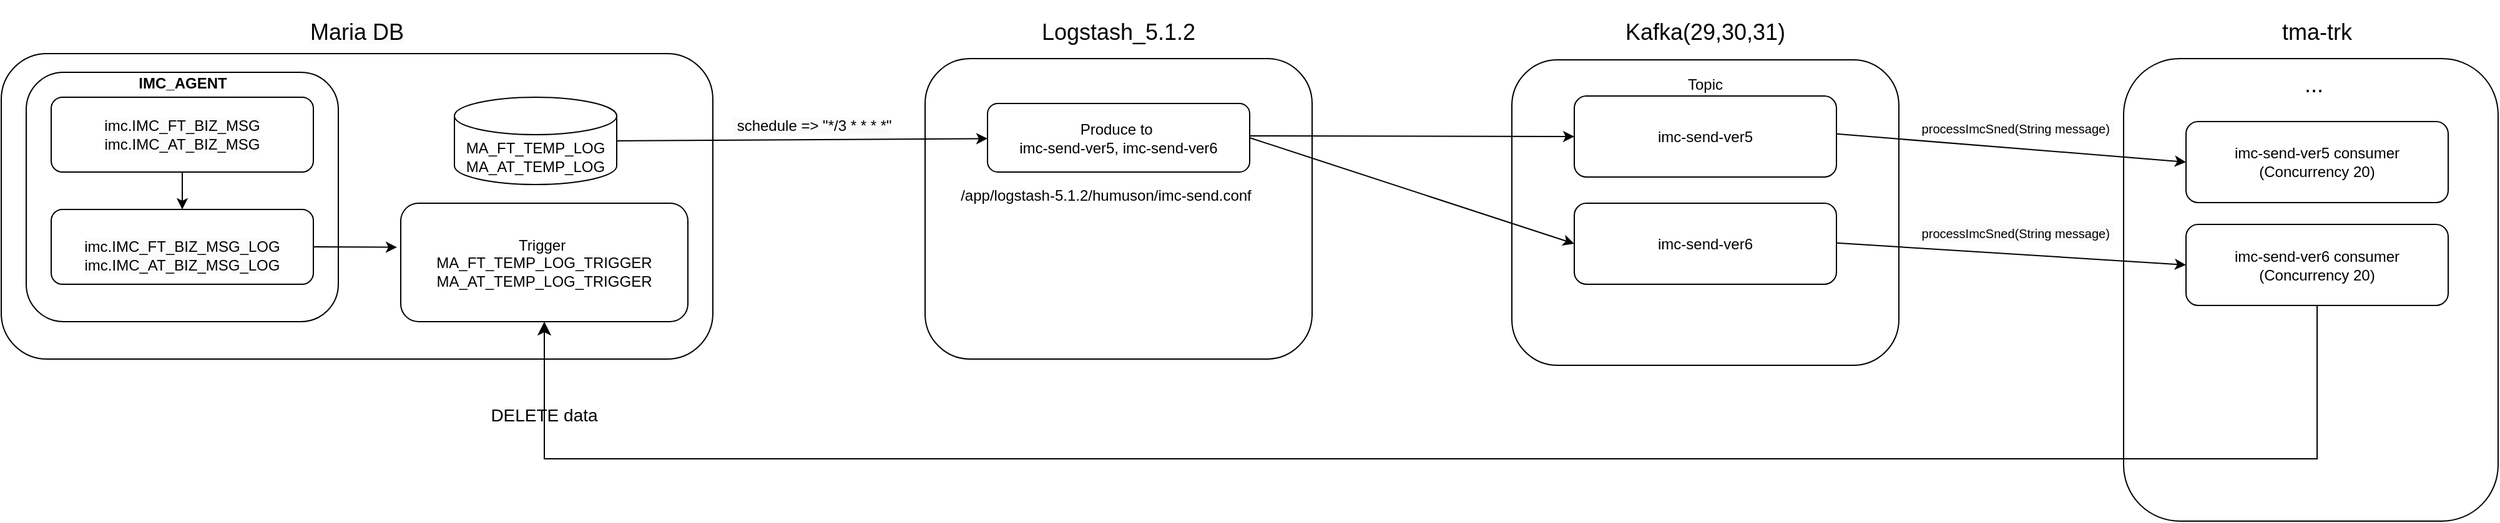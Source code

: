 <mxfile version="26.0.5">
  <diagram name="페이지-1" id="EIWsYM2r6ZabzUC5wO5q">
    <mxGraphModel dx="1416" dy="712" grid="1" gridSize="10" guides="1" tooltips="1" connect="1" arrows="1" fold="1" page="1" pageScale="1" pageWidth="827" pageHeight="1169" math="0" shadow="0">
      <root>
        <mxCell id="0" />
        <mxCell id="1" parent="0" />
        <mxCell id="D5hKf2jFQNWXoEHRUFzK-7" value="" style="rounded=1;whiteSpace=wrap;html=1;" vertex="1" parent="1">
          <mxGeometry x="50" y="95" width="570" height="245" as="geometry" />
        </mxCell>
        <mxCell id="D5hKf2jFQNWXoEHRUFzK-12" value="" style="rounded=1;whiteSpace=wrap;html=1;" vertex="1" parent="1">
          <mxGeometry x="70" y="110" width="250" height="200" as="geometry" />
        </mxCell>
        <mxCell id="D5hKf2jFQNWXoEHRUFzK-3" value="Trigger&amp;nbsp;&lt;div&gt;MA_FT_TEMP_LOG_TRIGGER&lt;/div&gt;&lt;div&gt;MA_AT_TEMP_LOG_TRIGGER&lt;/div&gt;" style="rounded=1;whiteSpace=wrap;html=1;" vertex="1" parent="1">
          <mxGeometry x="370" y="215" width="230" height="95" as="geometry" />
        </mxCell>
        <mxCell id="D5hKf2jFQNWXoEHRUFzK-8" value="&lt;h3&gt;&lt;span style=&quot;color: rgb(0, 0, 0); font-family: Helvetica; font-style: normal; font-variant-ligatures: normal; font-variant-caps: normal; font-weight: 400; letter-spacing: normal; orphans: 2; text-align: center; text-indent: 0px; text-transform: none; widows: 2; word-spacing: 0px; -webkit-text-stroke-width: 0px; white-space: normal; background-color: rgb(251, 251, 251); text-decoration-thickness: initial; text-decoration-style: initial; text-decoration-color: initial; float: none; display: inline !important;&quot;&gt;&lt;font style=&quot;font-size: 18px;&quot;&gt;Maria DB&lt;/font&gt;&lt;/span&gt;&lt;/h3&gt;" style="text;html=1;align=center;verticalAlign=middle;whiteSpace=wrap;rounded=0;" vertex="1" parent="1">
          <mxGeometry x="265" y="60" width="140" height="35" as="geometry" />
        </mxCell>
        <mxCell id="D5hKf2jFQNWXoEHRUFzK-9" value="&lt;br style=&quot;forced-color-adjust: none; color: rgb(0, 0, 0); font-family: Helvetica; font-size: 12px; font-style: normal; font-variant-ligatures: normal; font-variant-caps: normal; font-weight: 400; letter-spacing: normal; orphans: 2; text-align: center; text-indent: 0px; text-transform: none; widows: 2; word-spacing: 0px; -webkit-text-stroke-width: 0px; white-space: normal; background-color: rgb(251, 251, 251); text-decoration-thickness: initial; text-decoration-style: initial; text-decoration-color: initial;&quot;&gt;&lt;div style=&quot;forced-color-adjust: none; color: rgb(0, 0, 0); font-family: Helvetica; font-size: 12px; font-style: normal; font-variant-ligatures: normal; font-variant-caps: normal; font-weight: 400; letter-spacing: normal; orphans: 2; text-align: center; text-indent: 0px; text-transform: none; widows: 2; word-spacing: 0px; -webkit-text-stroke-width: 0px; white-space: normal; background-color: rgb(251, 251, 251); text-decoration-thickness: initial; text-decoration-style: initial; text-decoration-color: initial;&quot;&gt;imc.IMC_FT_BIZ_MSG_LOG&lt;/div&gt;&lt;div style=&quot;forced-color-adjust: none; color: rgb(0, 0, 0); font-family: Helvetica; font-size: 12px; font-style: normal; font-variant-ligatures: normal; font-variant-caps: normal; font-weight: 400; letter-spacing: normal; orphans: 2; text-align: center; text-indent: 0px; text-transform: none; widows: 2; word-spacing: 0px; -webkit-text-stroke-width: 0px; white-space: normal; background-color: rgb(251, 251, 251); text-decoration-thickness: initial; text-decoration-style: initial; text-decoration-color: initial;&quot;&gt;imc.IMC_AT_BIZ_MSG_LOG&lt;/div&gt;" style="rounded=1;whiteSpace=wrap;html=1;" vertex="1" parent="1">
          <mxGeometry x="90" y="220" width="210" height="60" as="geometry" />
        </mxCell>
        <mxCell id="D5hKf2jFQNWXoEHRUFzK-10" value="&lt;span style=&quot;color: rgb(0, 0, 0); font-family: Helvetica; font-size: 12px; font-style: normal; font-variant-ligatures: normal; font-variant-caps: normal; font-weight: 400; letter-spacing: normal; orphans: 2; text-align: center; text-indent: 0px; text-transform: none; widows: 2; word-spacing: 0px; -webkit-text-stroke-width: 0px; white-space: normal; background-color: rgb(251, 251, 251); text-decoration-thickness: initial; text-decoration-style: initial; text-decoration-color: initial; float: none; display: inline !important;&quot;&gt;imc.IMC_FT_BIZ_MSG&lt;/span&gt;&lt;div&gt;&lt;span style=&quot;color: rgb(0, 0, 0); font-family: Helvetica; font-size: 12px; font-style: normal; font-variant-ligatures: normal; font-variant-caps: normal; font-weight: 400; letter-spacing: normal; orphans: 2; text-align: center; text-indent: 0px; text-transform: none; widows: 2; word-spacing: 0px; -webkit-text-stroke-width: 0px; white-space: normal; background-color: rgb(251, 251, 251); text-decoration-thickness: initial; text-decoration-style: initial; text-decoration-color: initial; float: none; display: inline !important;&quot;&gt;imc.IMC_AT_BIZ_MSG&lt;/span&gt;&lt;/div&gt;" style="rounded=1;whiteSpace=wrap;html=1;" vertex="1" parent="1">
          <mxGeometry x="90" y="130" width="210" height="60" as="geometry" />
        </mxCell>
        <mxCell id="D5hKf2jFQNWXoEHRUFzK-11" value="" style="endArrow=classic;html=1;rounded=0;exitX=0.5;exitY=1;exitDx=0;exitDy=0;entryX=0.5;entryY=0;entryDx=0;entryDy=0;" edge="1" parent="1" source="D5hKf2jFQNWXoEHRUFzK-10" target="D5hKf2jFQNWXoEHRUFzK-9">
          <mxGeometry width="50" height="50" relative="1" as="geometry">
            <mxPoint x="400" y="340" as="sourcePoint" />
            <mxPoint x="450" y="290" as="targetPoint" />
          </mxGeometry>
        </mxCell>
        <mxCell id="D5hKf2jFQNWXoEHRUFzK-13" value="&lt;font style=&quot;font-size: 12px;&quot;&gt;IMC_AGENT&lt;/font&gt;" style="text;strokeColor=none;fillColor=none;html=1;fontSize=24;fontStyle=1;verticalAlign=middle;align=center;" vertex="1" parent="1">
          <mxGeometry x="145" y="100" width="100" height="30" as="geometry" />
        </mxCell>
        <mxCell id="D5hKf2jFQNWXoEHRUFzK-14" value="MA_FT_TEMP_LOG&lt;div&gt;MA_AT_TEMP_LOG&lt;/div&gt;" style="shape=cylinder3;whiteSpace=wrap;html=1;boundedLbl=1;backgroundOutline=1;size=15;" vertex="1" parent="1">
          <mxGeometry x="413" y="130" width="130" height="70" as="geometry" />
        </mxCell>
        <mxCell id="D5hKf2jFQNWXoEHRUFzK-17" value="" style="rounded=1;whiteSpace=wrap;html=1;" vertex="1" parent="1">
          <mxGeometry x="790" y="99" width="310" height="241" as="geometry" />
        </mxCell>
        <mxCell id="D5hKf2jFQNWXoEHRUFzK-18" value="&lt;font style=&quot;font-size: 18px;&quot;&gt;Logstash_5.1.2&lt;/font&gt;" style="text;html=1;align=center;verticalAlign=middle;whiteSpace=wrap;rounded=0;" vertex="1" parent="1">
          <mxGeometry x="875" y="60" width="140" height="35" as="geometry" />
        </mxCell>
        <mxCell id="D5hKf2jFQNWXoEHRUFzK-19" value="" style="endArrow=classic;html=1;rounded=0;exitX=1;exitY=0.5;exitDx=0;exitDy=0;entryX=-0.013;entryY=0.372;entryDx=0;entryDy=0;entryPerimeter=0;" edge="1" parent="1" source="D5hKf2jFQNWXoEHRUFzK-9" target="D5hKf2jFQNWXoEHRUFzK-3">
          <mxGeometry width="50" height="50" relative="1" as="geometry">
            <mxPoint x="700" y="300" as="sourcePoint" />
            <mxPoint x="750" y="250" as="targetPoint" />
          </mxGeometry>
        </mxCell>
        <mxCell id="D5hKf2jFQNWXoEHRUFzK-21" value="Produce to&amp;nbsp;&lt;div&gt;imc-send-ver5, imc-send-ver6&lt;/div&gt;" style="rounded=1;whiteSpace=wrap;html=1;" vertex="1" parent="1">
          <mxGeometry x="840" y="135" width="210" height="55" as="geometry" />
        </mxCell>
        <mxCell id="D5hKf2jFQNWXoEHRUFzK-22" value="" style="rounded=1;whiteSpace=wrap;html=1;" vertex="1" parent="1">
          <mxGeometry x="1260" y="100" width="310" height="245" as="geometry" />
        </mxCell>
        <mxCell id="D5hKf2jFQNWXoEHRUFzK-23" value="&lt;font style=&quot;font-size: 18px;&quot;&gt;Kafka(29,30,31)&lt;/font&gt;" style="text;html=1;align=center;verticalAlign=middle;whiteSpace=wrap;rounded=0;" vertex="1" parent="1">
          <mxGeometry x="1345" y="60" width="140" height="35" as="geometry" />
        </mxCell>
        <mxCell id="D5hKf2jFQNWXoEHRUFzK-24" value="imc-send-ver5" style="rounded=1;whiteSpace=wrap;html=1;" vertex="1" parent="1">
          <mxGeometry x="1310" y="129" width="210" height="65" as="geometry" />
        </mxCell>
        <mxCell id="D5hKf2jFQNWXoEHRUFzK-25" value="Topic" style="text;html=1;align=center;verticalAlign=middle;whiteSpace=wrap;rounded=0;" vertex="1" parent="1">
          <mxGeometry x="1385" y="105" width="60" height="30" as="geometry" />
        </mxCell>
        <mxCell id="D5hKf2jFQNWXoEHRUFzK-26" value="" style="endArrow=classic;html=1;rounded=0;exitX=1;exitY=0.5;exitDx=0;exitDy=0;exitPerimeter=0;" edge="1" parent="1" source="D5hKf2jFQNWXoEHRUFzK-14" target="D5hKf2jFQNWXoEHRUFzK-21">
          <mxGeometry width="50" height="50" relative="1" as="geometry">
            <mxPoint x="970" y="300" as="sourcePoint" />
            <mxPoint x="1020" y="250" as="targetPoint" />
          </mxGeometry>
        </mxCell>
        <mxCell id="D5hKf2jFQNWXoEHRUFzK-27" value="&lt;meta charset=&quot;utf-8&quot;&gt;&lt;span style=&quot;color: rgb(0, 0, 0); font-family: Helvetica; font-size: 12px; font-style: normal; font-variant-ligatures: normal; font-variant-caps: normal; font-weight: 400; letter-spacing: normal; orphans: 2; text-align: center; text-indent: 0px; text-transform: none; widows: 2; word-spacing: 0px; -webkit-text-stroke-width: 0px; white-space: normal; background-color: rgb(251, 251, 251); text-decoration-thickness: initial; text-decoration-style: initial; text-decoration-color: initial; display: inline !important; float: none;&quot;&gt;&amp;nbsp;schedule =&amp;gt; &quot;*/3 * * * *&quot;&lt;/span&gt;" style="text;strokeColor=none;fillColor=none;align=left;verticalAlign=middle;spacingLeft=4;spacingRight=4;overflow=hidden;points=[[0,0.5],[1,0.5]];portConstraint=eastwest;rotatable=0;whiteSpace=wrap;html=1;" vertex="1" parent="1">
          <mxGeometry x="630" y="135" width="160" height="35" as="geometry" />
        </mxCell>
        <mxCell id="D5hKf2jFQNWXoEHRUFzK-28" value="" style="endArrow=classic;html=1;rounded=0;exitX=1;exitY=0.5;exitDx=0;exitDy=0;exitPerimeter=0;entryX=0;entryY=0.5;entryDx=0;entryDy=0;" edge="1" parent="1" target="D5hKf2jFQNWXoEHRUFzK-24">
          <mxGeometry width="50" height="50" relative="1" as="geometry">
            <mxPoint x="1050" y="161" as="sourcePoint" />
            <mxPoint x="1347" y="159" as="targetPoint" />
          </mxGeometry>
        </mxCell>
        <mxCell id="D5hKf2jFQNWXoEHRUFzK-29" value="imc-send-ver6" style="rounded=1;whiteSpace=wrap;html=1;" vertex="1" parent="1">
          <mxGeometry x="1310" y="215" width="210" height="65" as="geometry" />
        </mxCell>
        <mxCell id="D5hKf2jFQNWXoEHRUFzK-30" value="" style="endArrow=classic;html=1;rounded=0;exitX=1;exitY=0.5;exitDx=0;exitDy=0;entryX=0;entryY=0.5;entryDx=0;entryDy=0;" edge="1" parent="1" source="D5hKf2jFQNWXoEHRUFzK-21" target="D5hKf2jFQNWXoEHRUFzK-29">
          <mxGeometry width="50" height="50" relative="1" as="geometry">
            <mxPoint x="1060" y="171" as="sourcePoint" />
            <mxPoint x="1320" y="172" as="targetPoint" />
          </mxGeometry>
        </mxCell>
        <mxCell id="D5hKf2jFQNWXoEHRUFzK-31" value="/app/logstash-5.1.2/humuson/imc-send.conf" style="text;html=1;align=center;verticalAlign=middle;whiteSpace=wrap;rounded=0;" vertex="1" parent="1">
          <mxGeometry x="780" y="194" width="310" height="30" as="geometry" />
        </mxCell>
        <mxCell id="D5hKf2jFQNWXoEHRUFzK-32" value="" style="rounded=1;whiteSpace=wrap;html=1;" vertex="1" parent="1">
          <mxGeometry x="1750" y="99" width="300" height="371" as="geometry" />
        </mxCell>
        <mxCell id="D5hKf2jFQNWXoEHRUFzK-33" value="&lt;font style=&quot;font-size: 18px;&quot;&gt;tma-trk&lt;/font&gt;" style="text;html=1;align=center;verticalAlign=middle;whiteSpace=wrap;rounded=0;" vertex="1" parent="1">
          <mxGeometry x="1835" y="60" width="140" height="35" as="geometry" />
        </mxCell>
        <mxCell id="D5hKf2jFQNWXoEHRUFzK-34" value="imc-send-ver5 consumer&lt;div&gt;(Concurrency 20)&lt;/div&gt;" style="rounded=1;whiteSpace=wrap;html=1;" vertex="1" parent="1">
          <mxGeometry x="1800" y="149.5" width="210" height="65" as="geometry" />
        </mxCell>
        <mxCell id="D5hKf2jFQNWXoEHRUFzK-35" value="imc-send-ver6 consumer&lt;div&gt;(Concurrency 20)&lt;/div&gt;" style="rounded=1;whiteSpace=wrap;html=1;" vertex="1" parent="1">
          <mxGeometry x="1800" y="232" width="210" height="65" as="geometry" />
        </mxCell>
        <mxCell id="D5hKf2jFQNWXoEHRUFzK-36" value="&lt;font style=&quot;font-size: 18px;&quot;&gt;...&amp;nbsp;&lt;/font&gt;" style="text;html=1;align=center;verticalAlign=middle;whiteSpace=wrap;rounded=0;" vertex="1" parent="1">
          <mxGeometry x="1835" y="102.5" width="140" height="35" as="geometry" />
        </mxCell>
        <mxCell id="D5hKf2jFQNWXoEHRUFzK-40" value="" style="edgeStyle=segmentEdgeStyle;endArrow=classic;html=1;curved=0;rounded=0;endSize=8;startSize=8;entryX=0.5;entryY=1;entryDx=0;entryDy=0;exitX=0.5;exitY=1;exitDx=0;exitDy=0;" edge="1" parent="1" source="D5hKf2jFQNWXoEHRUFzK-35" target="D5hKf2jFQNWXoEHRUFzK-3">
          <mxGeometry width="50" height="50" relative="1" as="geometry">
            <mxPoint x="1689.412" y="420" as="sourcePoint" />
            <mxPoint x="450" y="320" as="targetPoint" />
            <Array as="points">
              <mxPoint x="1905" y="420" />
              <mxPoint x="485" y="420" />
            </Array>
          </mxGeometry>
        </mxCell>
        <mxCell id="D5hKf2jFQNWXoEHRUFzK-42" value="&lt;font style=&quot;font-size: 14px;&quot;&gt;DELETE data&lt;/font&gt;" style="text;html=1;align=center;verticalAlign=middle;whiteSpace=wrap;rounded=0;" vertex="1" parent="1">
          <mxGeometry x="415" y="370" width="140" height="30" as="geometry" />
        </mxCell>
        <mxCell id="D5hKf2jFQNWXoEHRUFzK-43" value="" style="endArrow=classic;html=1;rounded=0;exitX=1;exitY=0.5;exitDx=0;exitDy=0;exitPerimeter=0;entryX=0;entryY=0.5;entryDx=0;entryDy=0;" edge="1" parent="1" target="D5hKf2jFQNWXoEHRUFzK-34">
          <mxGeometry width="50" height="50" relative="1" as="geometry">
            <mxPoint x="1520" y="159.41" as="sourcePoint" />
            <mxPoint x="1780" y="160.41" as="targetPoint" />
          </mxGeometry>
        </mxCell>
        <mxCell id="D5hKf2jFQNWXoEHRUFzK-44" value="" style="endArrow=classic;html=1;rounded=0;exitX=1;exitY=0.5;exitDx=0;exitDy=0;exitPerimeter=0;entryX=0;entryY=0.5;entryDx=0;entryDy=0;" edge="1" parent="1" target="D5hKf2jFQNWXoEHRUFzK-35">
          <mxGeometry width="50" height="50" relative="1" as="geometry">
            <mxPoint x="1520" y="246.91" as="sourcePoint" />
            <mxPoint x="1780" y="247.91" as="targetPoint" />
          </mxGeometry>
        </mxCell>
        <mxCell id="D5hKf2jFQNWXoEHRUFzK-47" value="&lt;span style=&quot;color: rgb(0, 0, 0); font-family: Helvetica; font-style: normal; font-variant-ligatures: normal; font-variant-caps: normal; font-weight: 400; letter-spacing: normal; orphans: 2; text-align: center; text-indent: 0px; text-transform: none; widows: 2; word-spacing: 0px; -webkit-text-stroke-width: 0px; white-space: normal; background-color: rgb(251, 251, 251); text-decoration-thickness: initial; text-decoration-style: initial; text-decoration-color: initial; float: none; display: inline !important;&quot;&gt;&lt;font style=&quot;font-size: 10px;&quot;&gt;processImcSned(String message)&amp;nbsp;&lt;/font&gt;&lt;/span&gt;" style="text;html=1;align=center;verticalAlign=middle;whiteSpace=wrap;rounded=0;" vertex="1" parent="1">
          <mxGeometry x="1560" y="140" width="210" height="30" as="geometry" />
        </mxCell>
        <mxCell id="D5hKf2jFQNWXoEHRUFzK-48" value="&lt;span style=&quot;color: rgb(0, 0, 0); font-family: Helvetica; font-style: normal; font-variant-ligatures: normal; font-variant-caps: normal; font-weight: 400; letter-spacing: normal; orphans: 2; text-align: center; text-indent: 0px; text-transform: none; widows: 2; word-spacing: 0px; -webkit-text-stroke-width: 0px; white-space: normal; background-color: rgb(251, 251, 251); text-decoration-thickness: initial; text-decoration-style: initial; text-decoration-color: initial; float: none; display: inline !important;&quot;&gt;&lt;font style=&quot;font-size: 10px;&quot;&gt;processImcSned(String message)&amp;nbsp;&lt;/font&gt;&lt;/span&gt;" style="text;html=1;align=center;verticalAlign=middle;whiteSpace=wrap;rounded=0;" vertex="1" parent="1">
          <mxGeometry x="1560" y="224" width="210" height="30" as="geometry" />
        </mxCell>
      </root>
    </mxGraphModel>
  </diagram>
</mxfile>
